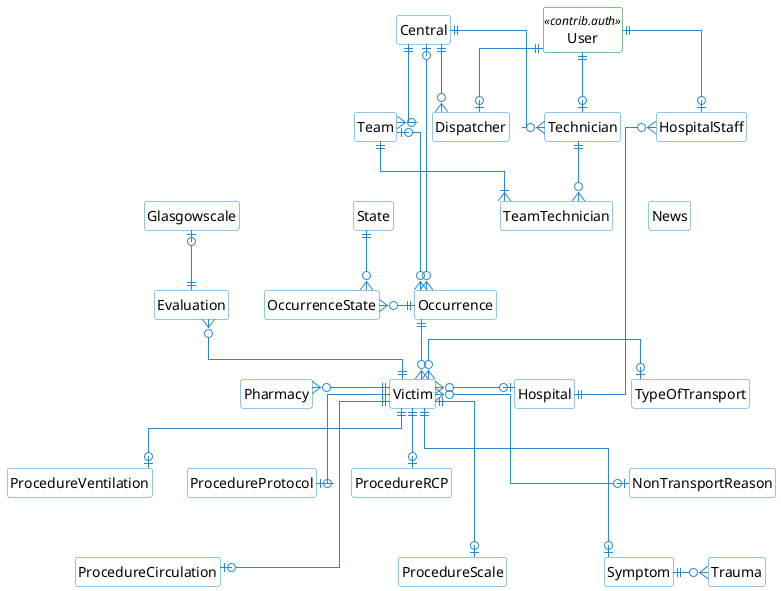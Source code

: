 @startuml
hide empty methods
hide empty fields
hide circle
skinparam roundcorner 5
skinparam linetype ortho
skinparam shadowing false
skinparam handwritten false
skinparam class {
    BackgroundColor white
    ArrowColor #2688d4
    BorderColor #2688d4
    BorderColor<<contrib.auth>> green
}

!define primary_key(x) <b><color:#b8861b><&key></color> {field} x</b>
!define foreign_key(x) <color:#aaaaaa><&key></color> {field} x
!define primary_foreign_key(x) <b><color:#b8861b><&key></color><color:#aaaaaa><&key></color> {field} x</b>
!define column(x) <color:#efefef><&media-record></color> {field} x
!define table(x) entity x << (T, white) >>
!define tableAuth(x) entity x <<contrib.auth>>

tableAuth( User ) {
}

table( Central ) {
}

table( Team ) {
}

table( Technician ) {
}

table( TeamTechnician ) {
}

table( Dispatcher ) {
}

table( Hospital ) {
}

table( HospitalStaff ) {
}

table( Occurrence ) {
}

table( State ) {
}

table( OccurrenceState ) {
}

table( TypeOfTransport ) {
}

table( NonTransportReason ) {
}

table( Victim ) {
}

table( Evaluation ) {
}

table( Glasgowscale ) {
}

table( Pharmacy ) {
}

table( Symptom ) {
}

table( Trauma ) {
}

table( ProcedureRCP ) {
}

table( ProcedureVentilation ) {
}

table( ProcedureProtocol ) {
}

table( ProcedureCirculation ) {
}

table( ProcedureScale ) {
}

table( News ) {
}

User ||-d-o| Technician
User ||-d-o| Dispatcher
User ||-d-o| HospitalStaff
Central ||-d-o{ Team
Central ||-d-o{ Technician
Central ||-d-o{ Dispatcher
Team ||-r-|{ TeamTechnician
Technician ||-d-o{ TeamTechnician
HospitalStaff }o--|| Hospital
Occurrence }o-u-o| Team
Occurrence }o-u-o| Central
OccurrenceState }o-r-|| Occurrence
OccurrenceState }o-u-|| State
Occurrence ||-d-o{ Victim
Victim ||-l-o{ Evaluation
Victim ||-l-o{ Pharmacy
Victim ||-d-o| ProcedureRCP
Victim ||-d-o| ProcedureCirculation
Victim ||-d-o| ProcedureProtocol
Victim ||-d-o| ProcedureScale
Victim ||-d-o| ProcedureVentilation
Victim ||-r-o| Symptom
Victim }o-r-o| NonTransportReason
Victim }o-r-o| TypeOfTransport
Victim }o-r-o| Hospital
Trauma }o-l-|| Symptom
Evaluation ||-u-o| Glasgowscale
TypeOfTransport -[hidden]d- NonTransportReason
NonTransportReason -[hidden]d- Symptom
Evaluation -[hidden]d- Pharmacy
ProcedureRCP-[hidden]d- ProcedureScale
ProcedureRCP-[hidden]d- ProcedureCirculation
Team -[hidden]d- State
HospitalStaff -[hidden]d- News
@enduml